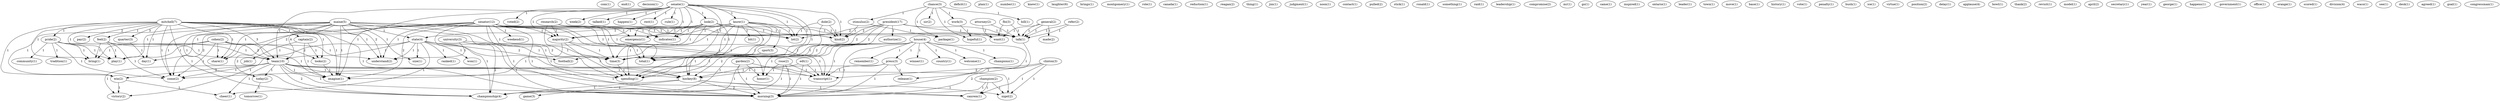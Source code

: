 digraph G {
  com [ label="com(1)" ];
  end [ label="end(1)" ];
  decision [ label="decision(1)" ];
  mitchell [ label="mitchell(7)" ];
  pride [ label="pride(2)" ];
  captain [ label="captain(2)" ];
  feel [ label="feel(2)" ];
  looks [ label="looks(2)" ];
  bring [ label="bring(1)" ];
  quarter [ label="quarter(3)" ];
  team [ label="team(10)" ];
  talk [ label="talk(3)" ];
  win [ label="win(2)" ];
  play [ label="play(1)" ];
  pay [ label="pay(2)" ];
  come [ label="come(2)" ];
  day [ label="day(1)" ];
  share [ label="share(1)" ];
  morning [ label="morning(3)" ];
  imagine [ label="imagine(1)" ];
  championship [ label="championship(4)" ];
  understand [ label="understand(2)" ];
  talk [ label="talk(1)" ];
  community [ label="community(1)" ];
  tradition [ label="tradition(1)" ];
  deficit [ label="deficit(1)" ];
  job [ label="job(1)" ];
  plan [ label="plan(1)" ];
  champion [ label="champion(2)" ];
  canrem [ label="canrem(1)" ];
  nigel [ label="nigel(2)" ];
  number [ label="number(1)" ];
  refer [ label="refer(2)" ];
  research [ label="research(2)" ];
  emergency [ label="emergency(1)" ];
  indicates [ label="indicates(1)" ];
  majority [ label="majority(2)" ];
  total [ label="total(1)" ];
  time [ label="time(3)" ];
  spending [ label="spending(1)" ];
  chance [ label="chance(3)" ];
  sir [ label="sir(2)" ];
  work [ label="work(3)" ];
  hopeful [ label="hopeful(1)" ];
  stimulus [ label="stimulus(2)" ];
  bill [ label="bill(1)" ];
  package [ label="package(1)" ];
  knew [ label="knew(1)" ];
  laughter [ label="laughter(6)" ];
  brings [ label="brings(1)" ];
  montgomery [ label="montgomery(1)" ];
  cohen [ label="cohen(2)" ];
  role [ label="role(1)" ];
  canada [ label="canada(1)" ];
  reduction [ label="reduction(1)" ];
  reagan [ label="reagan(2)" ];
  general [ label="general(2)" ];
  made [ label="made(2)" ];
  want [ label="want(1)" ];
  house [ label="house(4)" ];
  winner [ label="winner(1)" ];
  country [ label="country(1)" ];
  welcome [ label="welcome(1)" ];
  champions [ label="champions(1)" ];
  press [ label="press(3)" ];
  honor [ label="honor(1)" ];
  hockey [ label="hockey(8)" ];
  remember [ label="remember(1)" ];
  release [ label="release(1)" ];
  transcript [ label="transcript(1)" ];
  thing [ label="thing(1)" ];
  jim [ label="jim(1)" ];
  judgment [ label="judgment(1)" ];
  noon [ label="noon(1)" ];
  contact [ label="contact(1)" ];
  pulled [ label="pulled(2)" ];
  senate [ label="senate(1)" ];
  voted [ label="voted(2)" ];
  look [ label="look(2)" ];
  know [ label="know(1)" ];
  week [ label="week(2)" ];
  talked [ label="talked(1)" ];
  happen [ label="happen(1)" ];
  rest [ label="rest(1)" ];
  rule [ label="rule(1)" ];
  kind [ label="kind(2)" ];
  lot [ label="lot(2)" ];
  stick [ label="stick(1)" ];
  ronald [ label="ronald(1)" ];
  something [ label="something(1)" ];
  maine [ label="maine(5)" ];
  state [ label="state(4)" ];
  size [ label="size(1)" ];
  today [ label="today(2)" ];
  raid [ label="raid(1)" ];
  edt [ label="edt(1)" ];
  leadership [ label="leadership(1)" ];
  compromise [ label="compromise(2)" ];
  sport [ label="sport(3)" ];
  bit [ label="bit(1)" ];
  football [ label="football(2)" ];
  mr [ label="mr(1)" ];
  ranked [ label="ranked(1)" ];
  victory [ label="victory(2)" ];
  won [ label="won(1)" ];
  cheer [ label="cheer(1)" ];
  go [ label="go(1)" ];
  garden [ label="garden(2)" ];
  came [ label="came(1)" ];
  rose [ label="rose(2)" ];
  inspired [ label="inspired(1)" ];
  ontario [ label="ontario(1)" ];
  leader [ label="leader(1)" ];
  town [ label="town(1)" ];
  move [ label="move(1)" ];
  base [ label="base(1)" ];
  history [ label="history(1)" ];
  game [ label="game(3)" ];
  clinton [ label="clinton(3)" ];
  vote [ label="vote(1)" ];
  penalty [ label="penalty(1)" ];
  bush [ label="bush(1)" ];
  ice [ label="ice(1)" ];
  virtue [ label="virtue(1)" ];
  university [ label="university(3)" ];
  senator [ label="senator(12)" ];
  weekend [ label="weekend(1)" ];
  attorney [ label="attorney(2)" ];
  position [ label="position(2)" ];
  delay [ label="delay(1)" ];
  applause [ label="applause(4)" ];
  bowl [ label="bowl(1)" ];
  tomorrow [ label="tomorrow(1)" ];
  thank [ label="thank(2)" ];
  revisit [ label="revisit(1)" ];
  model [ label="model(1)" ];
  april [ label="april(2)" ];
  president [ label="president(17)" ];
  authorize [ label="authorize(1)" ];
  secretary [ label="secretary(1)" ];
  year [ label="year(1)" ];
  george [ label="george(1)" ];
  fbi [ label="fbi(3)" ];
  happens [ label="happens(1)" ];
  government [ label="government(1)" ];
  office [ label="office(1)" ];
  orange [ label="orange(1)" ];
  scored [ label="scored(1)" ];
  division [ label="division(4)" ];
  waco [ label="waco(1)" ];
  dole [ label="dole(2)" ];
  see [ label="see(1)" ];
  desk [ label="desk(1)" ];
  agreed [ label="agreed(1)" ];
  goal [ label="goal(1)" ];
  congressman [ label="congressman(1)" ];
  mitchell -> pride [ label="1" ];
  mitchell -> captain [ label="1" ];
  mitchell -> feel [ label="1" ];
  mitchell -> looks [ label="1" ];
  mitchell -> bring [ label="1" ];
  mitchell -> quarter [ label="3" ];
  mitchell -> team [ label="3" ];
  mitchell -> talk [ label="1" ];
  mitchell -> win [ label="1" ];
  mitchell -> play [ label="1" ];
  mitchell -> pay [ label="2" ];
  mitchell -> come [ label="1" ];
  mitchell -> day [ label="1" ];
  mitchell -> share [ label="1" ];
  mitchell -> morning [ label="1" ];
  mitchell -> imagine [ label="1" ];
  mitchell -> championship [ label="1" ];
  mitchell -> understand [ label="1" ];
  mitchell -> talk [ label="1" ];
  pride -> community [ label="1" ];
  pride -> bring [ label="1" ];
  pride -> tradition [ label="1" ];
  pride -> team [ label="1" ];
  pride -> play [ label="1" ];
  pride -> come [ label="1" ];
  pride -> understand [ label="1" ];
  captain -> looks [ label="1" ];
  captain -> job [ label="1" ];
  captain -> imagine [ label="1" ];
  champion -> canrem [ label="1" ];
  champion -> nigel [ label="1" ];
  champion -> morning [ label="1" ];
  refer -> talk [ label="1" ];
  refer -> talk [ label="1" ];
  research -> emergency [ label="1" ];
  research -> indicates [ label="1" ];
  research -> majority [ label="1" ];
  research -> total [ label="1" ];
  research -> time [ label="1" ];
  research -> spending [ label="1" ];
  chance -> sir [ label="1" ];
  chance -> work [ label="1" ];
  chance -> hopeful [ label="1" ];
  chance -> stimulus [ label="1" ];
  chance -> bill [ label="1" ];
  chance -> package [ label="1" ];
  feel -> bring [ label="1" ];
  feel -> team [ label="1" ];
  feel -> play [ label="1" ];
  feel -> come [ label="1" ];
  cohen -> looks [ label="2" ];
  cohen -> bring [ label="1" ];
  cohen -> team [ label="2" ];
  cohen -> play [ label="1" ];
  cohen -> come [ label="1" ];
  cohen -> share [ label="1" ];
  cohen -> imagine [ label="1" ];
  general -> made [ label="1" ];
  general -> talk [ label="1" ];
  general -> talk [ label="1" ];
  general -> want [ label="1" ];
  house -> winner [ label="1" ];
  house -> country [ label="1" ];
  house -> welcome [ label="1" ];
  house -> champions [ label="1" ];
  house -> press [ label="1" ];
  house -> honor [ label="1" ];
  house -> hockey [ label="2" ];
  house -> remember [ label="1" ];
  house -> come [ label="1" ];
  house -> release [ label="1" ];
  house -> transcript [ label="1" ];
  house -> morning [ label="1" ];
  house -> championship [ label="1" ];
  looks -> imagine [ label="1" ];
  work -> hopeful [ label="1" ];
  senate -> voted [ label="1" ];
  senate -> look [ label="1" ];
  senate -> emergency [ label="1" ];
  senate -> know [ label="1" ];
  senate -> week [ label="1" ];
  senate -> team [ label="1" ];
  senate -> indicates [ label="1" ];
  senate -> talked [ label="1" ];
  senate -> happen [ label="1" ];
  senate -> rest [ label="1" ];
  senate -> majority [ label="1" ];
  senate -> imagine [ label="1" ];
  senate -> rule [ label="1" ];
  senate -> total [ label="1" ];
  senate -> time [ label="1" ];
  senate -> spending [ label="1" ];
  senate -> kind [ label="1" ];
  senate -> lot [ label="1" ];
  quarter -> day [ label="1" ];
  maine -> state [ label="1" ];
  maine -> team [ label="4" ];
  maine -> honor [ label="1" ];
  maine -> win [ label="1" ];
  maine -> play [ label="1" ];
  maine -> hockey [ label="2" ];
  maine -> size [ label="1" ];
  maine -> come [ label="1" ];
  maine -> today [ label="1" ];
  maine -> transcript [ label="1" ];
  maine -> share [ label="1" ];
  maine -> morning [ label="1" ];
  maine -> imagine [ label="1" ];
  maine -> championship [ label="2" ];
  maine -> understand [ label="2" ];
  look -> emergency [ label="1" ];
  look -> indicates [ label="1" ];
  look -> majority [ label="1" ];
  look -> total [ label="1" ];
  look -> time [ label="1" ];
  look -> spending [ label="1" ];
  look -> kind [ label="1" ];
  look -> lot [ label="1" ];
  edt -> hockey [ label="1" ];
  edt -> transcript [ label="1" ];
  edt -> morning [ label="1" ];
  know -> sport [ label="1" ];
  know -> state [ label="1" ];
  know -> hockey [ label="1" ];
  know -> bit [ label="1" ];
  know -> indicates [ label="1" ];
  know -> majority [ label="1" ];
  know -> football [ label="1" ];
  know -> total [ label="1" ];
  know -> time [ label="1" ];
  know -> spending [ label="1" ];
  know -> kind [ label="1" ];
  know -> lot [ label="1" ];
  sport -> hockey [ label="1" ];
  state -> team [ label="1" ];
  state -> ranked [ label="1" ];
  state -> hockey [ label="1" ];
  state -> victory [ label="1" ];
  state -> size [ label="1" ];
  state -> won [ label="1" ];
  state -> cheer [ label="1" ];
  state -> football [ label="2" ];
  state -> understand [ label="1" ];
  state -> time [ label="1" ];
  garden -> honor [ label="1" ];
  garden -> transcript [ label="1" ];
  garden -> morning [ label="1" ];
  garden -> championship [ label="1" ];
  rose -> honor [ label="1" ];
  rose -> transcript [ label="1" ];
  rose -> morning [ label="1" ];
  rose -> championship [ label="1" ];
  stimulus -> package [ label="1" ];
  stimulus -> kind [ label="1" ];
  press -> hockey [ label="1" ];
  press -> release [ label="1" ];
  press -> transcript [ label="1" ];
  press -> morning [ label="1" ];
  team -> win [ label="2" ];
  team -> hockey [ label="1" ];
  team -> victory [ label="1" ];
  team -> canrem [ label="1" ];
  team -> cheer [ label="1" ];
  team -> come [ label="1" ];
  team -> today [ label="1" ];
  team -> nigel [ label="1" ];
  team -> transcript [ label="1" ];
  team -> morning [ label="1" ];
  team -> imagine [ label="1" ];
  team -> championship [ label="2" ];
  talk -> morning [ label="1" ];
  win -> victory [ label="1" ];
  win -> cheer [ label="1" ];
  hockey -> canrem [ label="1" ];
  hockey -> nigel [ label="1" ];
  hockey -> game [ label="1" ];
  hockey -> morning [ label="2" ];
  hockey -> championship [ label="1" ];
  clinton -> canrem [ label="1" ];
  clinton -> nigel [ label="1" ];
  clinton -> transcript [ label="2" ];
  clinton -> morning [ label="2" ];
  university -> transcript [ label="1" ];
  university -> morning [ label="1" ];
  university -> championship [ label="2" ];
  university -> understand [ label="1" ];
  senator -> weekend [ label="1" ];
  senator -> come [ label="2" ];
  senator -> day [ label="1" ];
  senator -> share [ label="2" ];
  senator -> majority [ label="1" ];
  senator -> morning [ label="1" ];
  senator -> imagine [ label="2" ];
  senator -> championship [ label="1" ];
  senator -> understand [ label="1" ];
  senator -> total [ label="1" ];
  senator -> talk [ label="1" ];
  senator -> time [ label="1" ];
  senator -> spending [ label="1" ];
  senator -> kind [ label="1" ];
  senator -> lot [ label="1" ];
  attorney -> talk [ label="1" ];
  attorney -> want [ label="1" ];
  today -> tomorrow [ label="1" ];
  majority -> imagine [ label="1" ];
  majority -> total [ label="1" ];
  majority -> time [ label="1" ];
  majority -> spending [ label="1" ];
  president -> total [ label="2" ];
  president -> talk [ label="1" ];
  president -> time [ label="2" ];
  president -> spending [ label="2" ];
  president -> authorize [ label="1" ];
  president -> kind [ label="2" ];
  president -> lot [ label="2" ];
  president -> want [ label="1" ];
  fbi -> talk [ label="1" ];
  fbi -> want [ label="1" ];
  time -> spending [ label="1" ];
  dole -> spending [ label="1" ];
  dole -> kind [ label="1" ];
  dole -> lot [ label="1" ];
}
